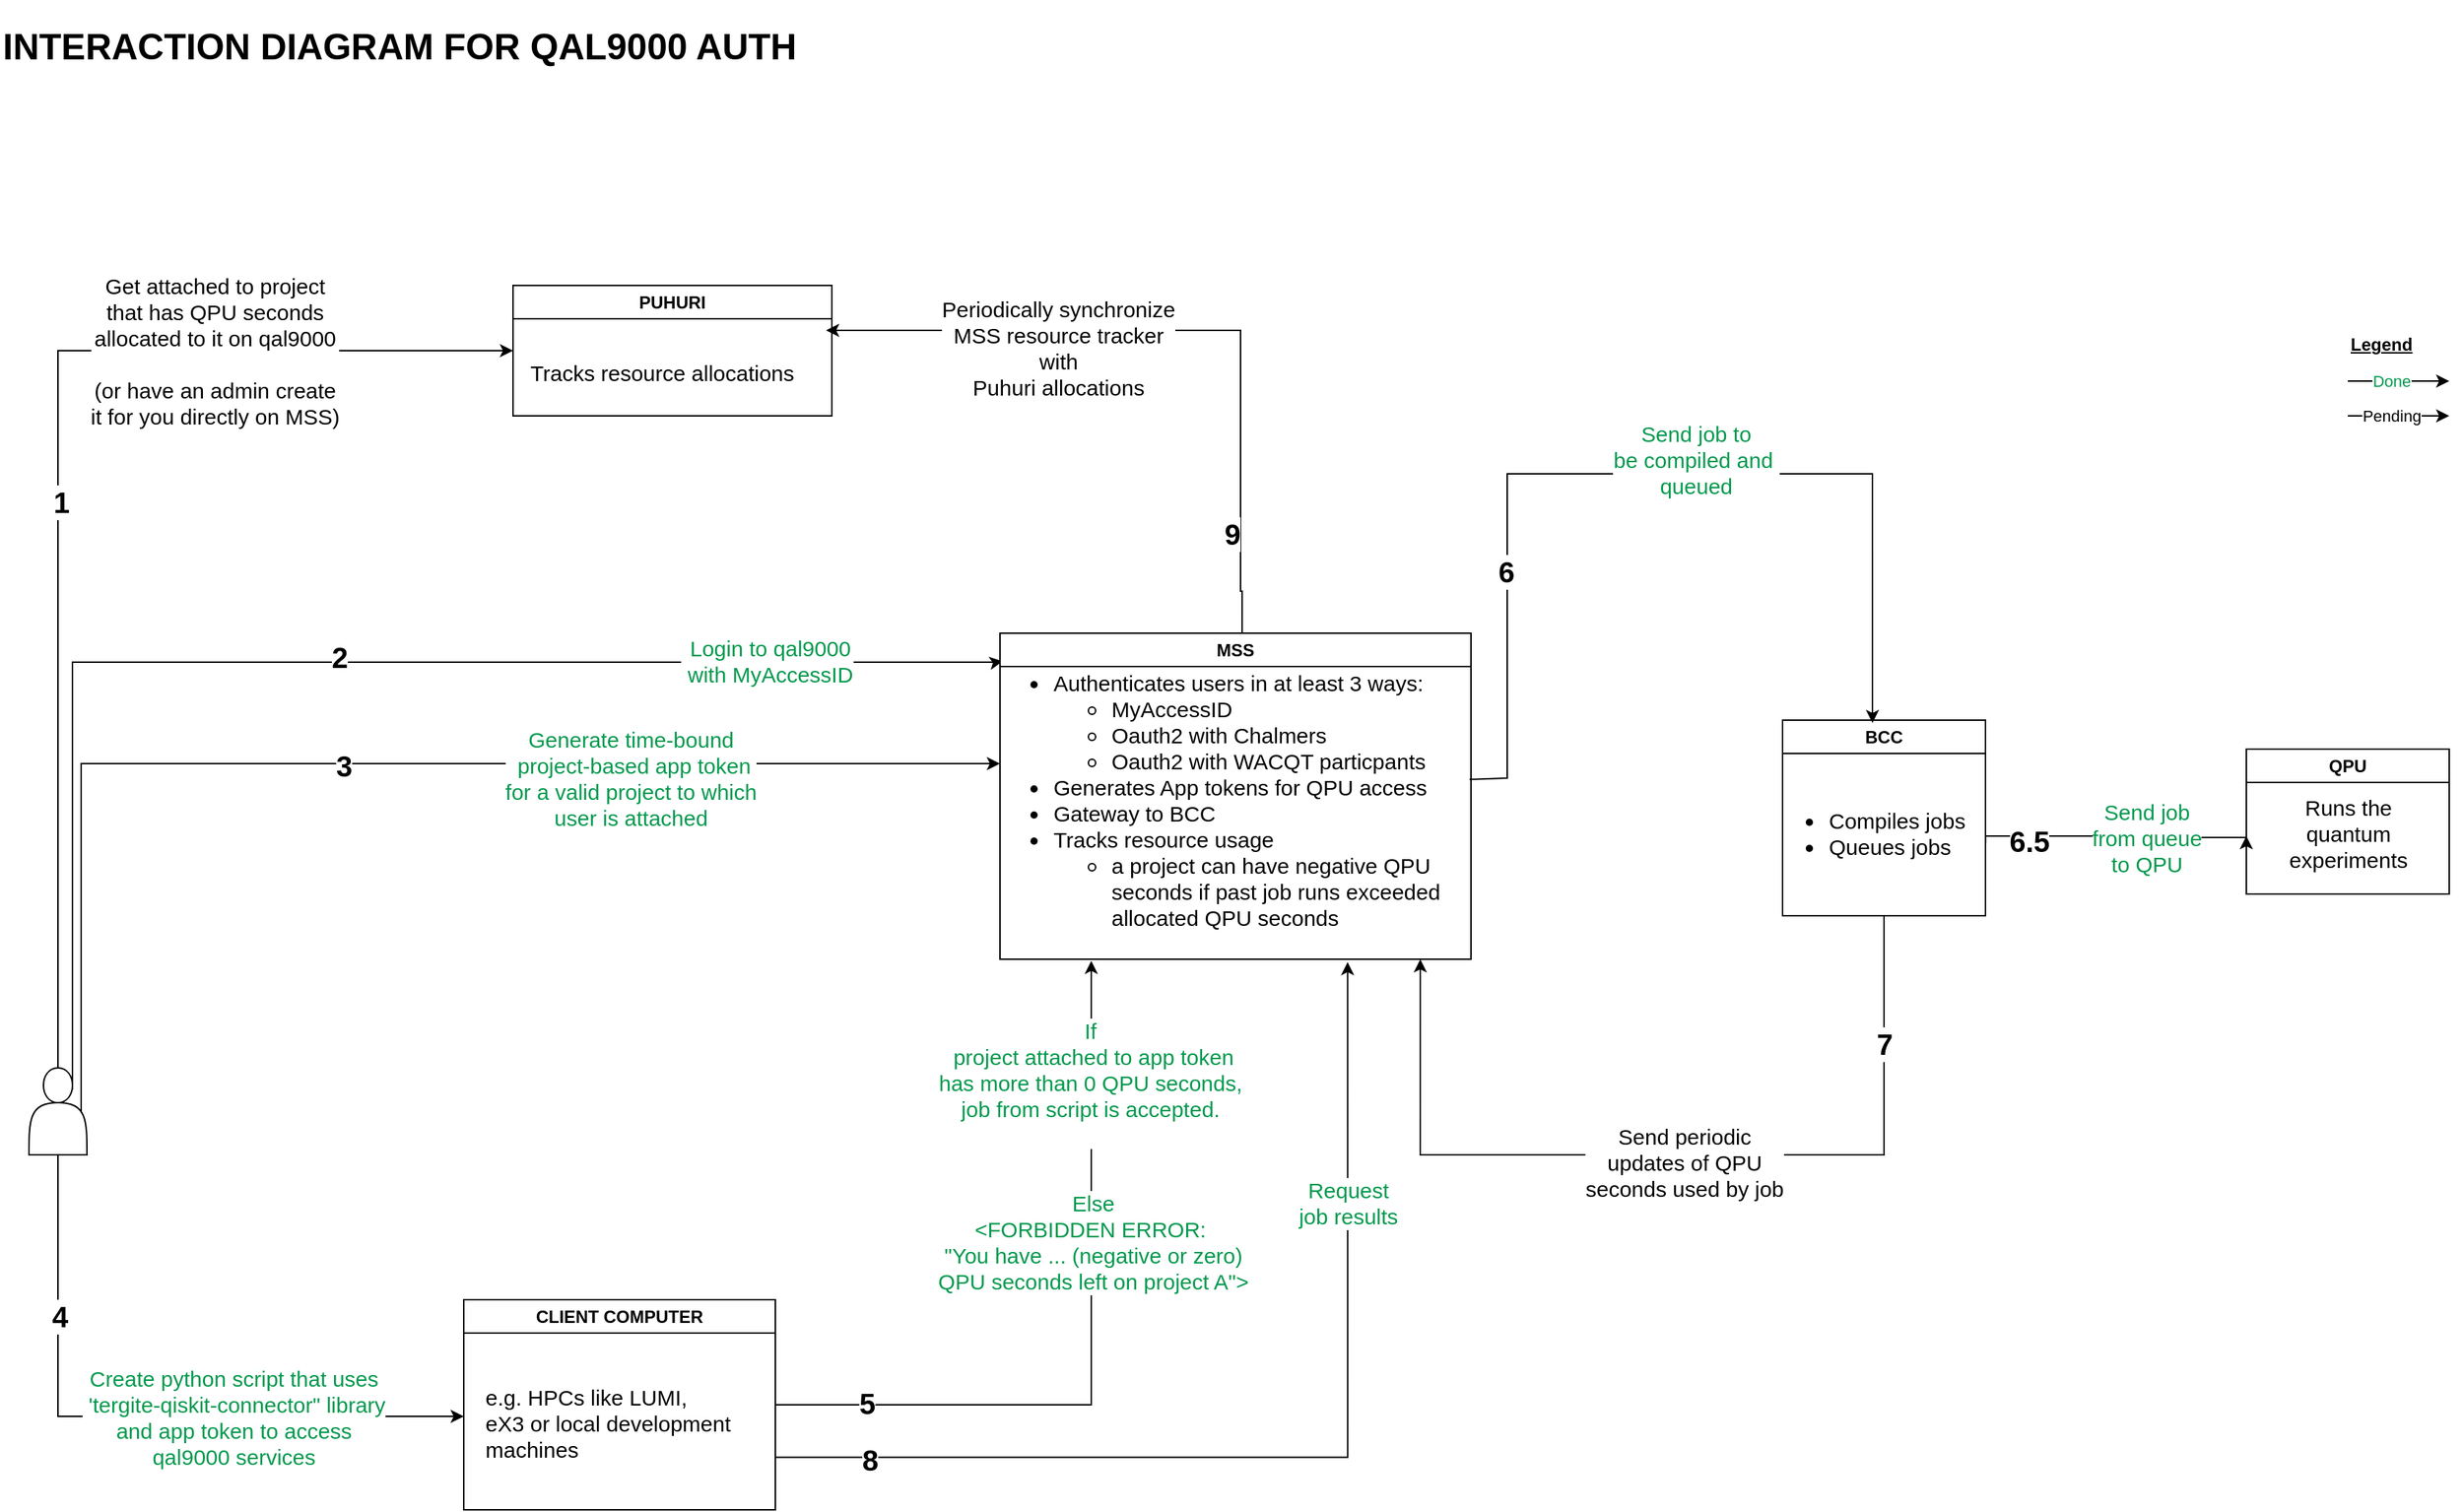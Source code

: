 <mxfile version="22.0.3" type="device">
  <diagram name="Page-1" id="YdI12fPbCOMbE4Z04Z38">
    <mxGraphModel dx="1976" dy="2221" grid="1" gridSize="10" guides="1" tooltips="1" connect="1" arrows="1" fold="1" page="1" pageScale="1" pageWidth="827" pageHeight="1169" math="0" shadow="0">
      <root>
        <mxCell id="0" />
        <mxCell id="1" parent="0" />
        <mxCell id="c6NTN3U9E4Sdu7_uxLUt-17" style="rounded=0;orthogonalLoop=1;jettySize=auto;html=1;exitX=0.75;exitY=0.25;exitDx=0;exitDy=0;exitPerimeter=0;edgeStyle=orthogonalEdgeStyle;entryX=0.006;entryY=0.086;entryDx=0;entryDy=0;entryPerimeter=0;" parent="1" source="c6NTN3U9E4Sdu7_uxLUt-1" target="c6NTN3U9E4Sdu7_uxLUt-7" edge="1">
          <mxGeometry relative="1" as="geometry">
            <mxPoint x="735.07" y="100.0" as="targetPoint" />
            <mxPoint x="100" y="404.08" as="sourcePoint" />
            <Array as="points">
              <mxPoint x="110" y="150" />
              <mxPoint x="748" y="150" />
              <mxPoint x="748" y="149" />
            </Array>
          </mxGeometry>
        </mxCell>
        <mxCell id="c6NTN3U9E4Sdu7_uxLUt-19" value="&lt;font color=&quot;#00994d&quot; style=&quot;font-size: 15px;&quot;&gt;&amp;nbsp;Login to qal9000&lt;br&gt;&amp;nbsp;with MyAccessID&lt;/font&gt;" style="edgeLabel;html=1;align=center;verticalAlign=middle;resizable=0;points=[];" parent="c6NTN3U9E4Sdu7_uxLUt-17" vertex="1" connectable="0">
          <mxGeometry x="0.652" y="1" relative="1" as="geometry">
            <mxPoint as="offset" />
          </mxGeometry>
        </mxCell>
        <mxCell id="ixGHIi7TNLsz5n2HLe45-2" value="&lt;font style=&quot;font-size: 20px;&quot;&gt;&lt;b&gt;2&lt;/b&gt;&lt;/font&gt;" style="edgeLabel;html=1;align=center;verticalAlign=middle;resizable=0;points=[];" parent="c6NTN3U9E4Sdu7_uxLUt-17" vertex="1" connectable="0">
          <mxGeometry x="0.021" y="4" relative="1" as="geometry">
            <mxPoint as="offset" />
          </mxGeometry>
        </mxCell>
        <mxCell id="c6NTN3U9E4Sdu7_uxLUt-1" value="" style="shape=actor;whiteSpace=wrap;html=1;" parent="1" vertex="1">
          <mxGeometry x="80" y="430" width="40" height="60" as="geometry" />
        </mxCell>
        <mxCell id="c6NTN3U9E4Sdu7_uxLUt-3" value="CLIENT COMPUTER" style="swimlane;whiteSpace=wrap;html=1;" parent="1" vertex="1">
          <mxGeometry x="380" y="590" width="215" height="145" as="geometry" />
        </mxCell>
        <mxCell id="c6NTN3U9E4Sdu7_uxLUt-4" value="&lt;font style=&quot;font-size: 15px;&quot;&gt;e.g. HPCs like LUMI,&lt;br&gt;eX3&amp;nbsp;or local development &lt;br&gt;machines&lt;/font&gt;" style="text;html=1;align=left;verticalAlign=middle;resizable=0;points=[];autosize=1;strokeColor=none;fillColor=none;" parent="c6NTN3U9E4Sdu7_uxLUt-3" vertex="1">
          <mxGeometry x="12.5" y="50" width="190" height="70" as="geometry" />
        </mxCell>
        <mxCell id="c6NTN3U9E4Sdu7_uxLUt-5" value="PUHURI" style="swimlane;whiteSpace=wrap;html=1;" parent="1" vertex="1">
          <mxGeometry x="414" y="-110" width="220" height="90" as="geometry" />
        </mxCell>
        <mxCell id="c6NTN3U9E4Sdu7_uxLUt-6" value="&lt;font style=&quot;font-size: 15px;&quot;&gt;Tracks resource allocations&lt;/font&gt;" style="text;html=1;align=left;verticalAlign=middle;resizable=0;points=[];autosize=1;strokeColor=none;fillColor=none;" parent="c6NTN3U9E4Sdu7_uxLUt-5" vertex="1">
          <mxGeometry x="10" y="45" width="210" height="30" as="geometry" />
        </mxCell>
        <mxCell id="c6NTN3U9E4Sdu7_uxLUt-7" value="MSS" style="swimlane;whiteSpace=wrap;html=1;" parent="1" vertex="1">
          <mxGeometry x="750" y="130" width="325" height="225" as="geometry" />
        </mxCell>
        <mxCell id="c6NTN3U9E4Sdu7_uxLUt-8" value="&lt;ul style=&quot;font-size: 15px;&quot;&gt;&lt;li&gt;&lt;font style=&quot;font-size: 15px;&quot;&gt;Authenticates users in at least 3&lt;/font&gt;&amp;nbsp;ways:&lt;/li&gt;&lt;ul&gt;&lt;li&gt;&lt;font style=&quot;font-size: 15px;&quot;&gt;MyAccessID&lt;/font&gt;&lt;/li&gt;&lt;li&gt;Oauth2 with Chalmers&lt;/li&gt;&lt;li&gt;Oauth2 with WACQT particpants&lt;/li&gt;&lt;/ul&gt;&lt;li&gt;Generates App tokens for QPU access&lt;/li&gt;&lt;li style=&quot;border-color: var(--border-color);&quot;&gt;Gateway to BCC&lt;/li&gt;&lt;li style=&quot;border-color: var(--border-color);&quot;&gt;Tracks resource usage&lt;/li&gt;&lt;ul&gt;&lt;li style=&quot;border-color: var(--border-color);&quot;&gt;a project can have negative QPU&lt;br&gt;seconds if past job runs exceeded&lt;br&gt;allocated QPU seconds&lt;/li&gt;&lt;/ul&gt;&lt;/ul&gt;" style="text;html=1;align=left;verticalAlign=middle;resizable=0;points=[];autosize=1;strokeColor=none;fillColor=none;" parent="c6NTN3U9E4Sdu7_uxLUt-7" vertex="1">
          <mxGeometry x="-5" y="5" width="330" height="220" as="geometry" />
        </mxCell>
        <mxCell id="c6NTN3U9E4Sdu7_uxLUt-13" value="BCC" style="swimlane;whiteSpace=wrap;html=1;startSize=23;" parent="1" vertex="1">
          <mxGeometry x="1290" y="190" width="140" height="135" as="geometry" />
        </mxCell>
        <mxCell id="c6NTN3U9E4Sdu7_uxLUt-14" value="&lt;ul style=&quot;font-size: 15px;&quot;&gt;&lt;li&gt;Compiles jobs&lt;/li&gt;&lt;li&gt;Queues jobs&lt;/li&gt;&lt;/ul&gt;" style="text;html=1;align=left;verticalAlign=middle;resizable=0;points=[];autosize=1;strokeColor=none;fillColor=none;" parent="c6NTN3U9E4Sdu7_uxLUt-13" vertex="1">
          <mxGeometry x="-10" y="37.5" width="160" height="80" as="geometry" />
        </mxCell>
        <mxCell id="c6NTN3U9E4Sdu7_uxLUt-15" value="QPU" style="swimlane;whiteSpace=wrap;html=1;startSize=23;" parent="1" vertex="1">
          <mxGeometry x="1610" y="210" width="140" height="100" as="geometry" />
        </mxCell>
        <mxCell id="c6NTN3U9E4Sdu7_uxLUt-16" value="&lt;div&gt;&lt;span style=&quot;font-size: 15px;&quot;&gt;&lt;br&gt;&lt;/span&gt;&lt;/div&gt;" style="text;html=1;align=left;verticalAlign=middle;resizable=0;points=[];autosize=1;strokeColor=none;fillColor=none;" parent="c6NTN3U9E4Sdu7_uxLUt-15" vertex="1">
          <mxGeometry x="40" y="62.5" width="20" height="30" as="geometry" />
        </mxCell>
        <mxCell id="n2bnOLfeetu0Hnq29D8m-7" value="&lt;font style=&quot;font-size: 15px;&quot;&gt;Runs the&lt;br&gt;quantum &lt;br&gt;experiments&lt;/font&gt;" style="text;html=1;align=center;verticalAlign=middle;resizable=0;points=[];autosize=1;strokeColor=none;fillColor=none;" parent="c6NTN3U9E4Sdu7_uxLUt-15" vertex="1">
          <mxGeometry x="15" y="22.5" width="110" height="70" as="geometry" />
        </mxCell>
        <mxCell id="c6NTN3U9E4Sdu7_uxLUt-18" style="rounded=0;orthogonalLoop=1;jettySize=auto;html=1;entryX=0;entryY=0.5;entryDx=0;entryDy=0;exitX=0.5;exitY=0;exitDx=0;exitDy=0;edgeStyle=orthogonalEdgeStyle;" parent="1" source="c6NTN3U9E4Sdu7_uxLUt-1" target="c6NTN3U9E4Sdu7_uxLUt-5" edge="1">
          <mxGeometry relative="1" as="geometry">
            <mxPoint x="60" y="415" as="sourcePoint" />
            <mxPoint x="364" y="-95" as="targetPoint" />
          </mxGeometry>
        </mxCell>
        <mxCell id="c6NTN3U9E4Sdu7_uxLUt-20" value="&lt;font style=&quot;font-size: 15px;&quot;&gt;Get attached to project&lt;br&gt;that has QPU seconds&lt;br&gt;allocated to it on qal9000&lt;br&gt;&lt;br&gt;(or have an admin create&lt;br&gt;it for you directly on MSS)&lt;br&gt;&lt;/font&gt;" style="edgeLabel;html=1;align=center;verticalAlign=middle;resizable=0;points=[];" parent="c6NTN3U9E4Sdu7_uxLUt-18" vertex="1" connectable="0">
          <mxGeometry x="0.491" relative="1" as="geometry">
            <mxPoint as="offset" />
          </mxGeometry>
        </mxCell>
        <mxCell id="ixGHIi7TNLsz5n2HLe45-3" value="&lt;font style=&quot;font-size: 20px;&quot;&gt;&lt;b&gt;1&lt;/b&gt;&lt;/font&gt;" style="edgeLabel;html=1;align=center;verticalAlign=middle;resizable=0;points=[];" parent="c6NTN3U9E4Sdu7_uxLUt-18" vertex="1" connectable="0">
          <mxGeometry x="-0.033" y="-2" relative="1" as="geometry">
            <mxPoint as="offset" />
          </mxGeometry>
        </mxCell>
        <mxCell id="c6NTN3U9E4Sdu7_uxLUt-21" style="rounded=0;orthogonalLoop=1;jettySize=auto;html=1;exitX=0.9;exitY=0.5;exitDx=0;exitDy=0;exitPerimeter=0;edgeStyle=orthogonalEdgeStyle;entryX=0.016;entryY=0.059;entryDx=0;entryDy=0;entryPerimeter=0;" parent="1" source="c6NTN3U9E4Sdu7_uxLUt-1" edge="1">
          <mxGeometry relative="1" as="geometry">
            <mxPoint x="116" y="500" as="sourcePoint" />
            <mxPoint x="750.0" y="220.03" as="targetPoint" />
            <Array as="points">
              <mxPoint x="116" y="220" />
            </Array>
          </mxGeometry>
        </mxCell>
        <mxCell id="c6NTN3U9E4Sdu7_uxLUt-22" value="&lt;b&gt;&lt;font style=&quot;font-size: 20px;&quot;&gt;3&lt;/font&gt;&lt;/b&gt;" style="edgeLabel;html=1;align=center;verticalAlign=middle;resizable=0;points=[];" parent="c6NTN3U9E4Sdu7_uxLUt-21" vertex="1" connectable="0">
          <mxGeometry x="0.652" y="1" relative="1" as="geometry">
            <mxPoint x="-301" y="2" as="offset" />
          </mxGeometry>
        </mxCell>
        <mxCell id="ixGHIi7TNLsz5n2HLe45-4" value="&lt;font style=&quot;font-size: 15px;&quot;&gt;&lt;font color=&quot;#00994d&quot;&gt;Generate time-bound&lt;br&gt;&amp;nbsp;project-based app token&lt;br&gt;for a valid project to which&lt;br&gt;user is attached&lt;/font&gt;&lt;br&gt;&lt;/font&gt;" style="edgeLabel;html=1;align=center;verticalAlign=middle;resizable=0;points=[];" parent="c6NTN3U9E4Sdu7_uxLUt-21" vertex="1" connectable="0">
          <mxGeometry x="0.416" y="1" relative="1" as="geometry">
            <mxPoint y="11" as="offset" />
          </mxGeometry>
        </mxCell>
        <mxCell id="c6NTN3U9E4Sdu7_uxLUt-23" style="rounded=0;orthogonalLoop=1;jettySize=auto;html=1;entryX=0;entryY=0.5;entryDx=0;entryDy=0;exitX=0.5;exitY=1;exitDx=0;exitDy=0;edgeStyle=orthogonalEdgeStyle;" parent="1" source="c6NTN3U9E4Sdu7_uxLUt-1" edge="1">
          <mxGeometry relative="1" as="geometry">
            <mxPoint x="100" y="498" as="sourcePoint" />
            <mxPoint x="380" y="670.5" as="targetPoint" />
            <Array as="points">
              <mxPoint x="100" y="671" />
            </Array>
          </mxGeometry>
        </mxCell>
        <mxCell id="c6NTN3U9E4Sdu7_uxLUt-24" value="&lt;b&gt;&lt;font style=&quot;font-size: 20px;&quot;&gt;4&lt;/font&gt;&lt;/b&gt;" style="edgeLabel;html=1;align=center;verticalAlign=middle;resizable=0;points=[];" parent="c6NTN3U9E4Sdu7_uxLUt-23" vertex="1" connectable="0">
          <mxGeometry x="0.652" y="1" relative="1" as="geometry">
            <mxPoint x="-199" y="-69" as="offset" />
          </mxGeometry>
        </mxCell>
        <mxCell id="ixGHIi7TNLsz5n2HLe45-5" value="&lt;font style=&quot;font-size: 15px;&quot;&gt;&lt;font color=&quot;#00994d&quot;&gt;Create python script that uses&lt;br&gt;&amp;nbsp;&#39;tergite-qiskit-connector&quot; library &lt;br&gt;and app token to access&lt;br&gt;qal9000 services&lt;/font&gt;&lt;br&gt;&lt;/font&gt;" style="edgeLabel;html=1;align=center;verticalAlign=middle;resizable=0;points=[];" parent="c6NTN3U9E4Sdu7_uxLUt-23" vertex="1" connectable="0">
          <mxGeometry x="0.036" y="1" relative="1" as="geometry">
            <mxPoint x="63" y="1" as="offset" />
          </mxGeometry>
        </mxCell>
        <mxCell id="c6NTN3U9E4Sdu7_uxLUt-27" style="rounded=0;orthogonalLoop=1;jettySize=auto;html=1;exitX=1;exitY=0.75;exitDx=0;exitDy=0;edgeStyle=orthogonalEdgeStyle;entryX=0.742;entryY=1.009;entryDx=0;entryDy=0;entryPerimeter=0;" parent="1" source="c6NTN3U9E4Sdu7_uxLUt-3" target="c6NTN3U9E4Sdu7_uxLUt-8" edge="1">
          <mxGeometry relative="1" as="geometry">
            <mxPoint x="770" y="519" as="sourcePoint" />
            <mxPoint x="1000" y="340" as="targetPoint" />
          </mxGeometry>
        </mxCell>
        <mxCell id="c6NTN3U9E4Sdu7_uxLUt-28" value="&lt;b&gt;&lt;font style=&quot;font-size: 20px;&quot;&gt;8&lt;/font&gt;&lt;/b&gt;" style="edgeLabel;html=1;align=center;verticalAlign=middle;resizable=0;points=[];" parent="c6NTN3U9E4Sdu7_uxLUt-27" vertex="1" connectable="0">
          <mxGeometry x="0.652" y="1" relative="1" as="geometry">
            <mxPoint x="-329" y="215" as="offset" />
          </mxGeometry>
        </mxCell>
        <mxCell id="n2bnOLfeetu0Hnq29D8m-3" value="&lt;font style=&quot;font-size: 15px;&quot;&gt;&lt;font color=&quot;#00994d&quot;&gt;Request &lt;br&gt;job results&lt;/font&gt;&lt;br&gt;&lt;/font&gt;" style="edgeLabel;html=1;align=center;verticalAlign=middle;resizable=0;points=[];" parent="c6NTN3U9E4Sdu7_uxLUt-27" vertex="1" connectable="0">
          <mxGeometry x="0.707" relative="1" as="geometry">
            <mxPoint y="58" as="offset" />
          </mxGeometry>
        </mxCell>
        <mxCell id="c6NTN3U9E4Sdu7_uxLUt-32" style="rounded=0;orthogonalLoop=1;jettySize=auto;html=1;exitX=1.003;exitY=0.436;exitDx=0;exitDy=0;exitPerimeter=0;edgeStyle=orthogonalEdgeStyle;entryX=0.443;entryY=0.015;entryDx=0;entryDy=0;entryPerimeter=0;" parent="1" source="c6NTN3U9E4Sdu7_uxLUt-8" target="c6NTN3U9E4Sdu7_uxLUt-13" edge="1">
          <mxGeometry relative="1" as="geometry">
            <mxPoint x="1059.88" y="230.01" as="sourcePoint" />
            <mxPoint x="1350" y="30" as="targetPoint" />
            <Array as="points">
              <mxPoint x="1074" y="231" />
              <mxPoint x="1100" y="230" />
              <mxPoint x="1100" y="20" />
              <mxPoint x="1352" y="20" />
            </Array>
          </mxGeometry>
        </mxCell>
        <mxCell id="c6NTN3U9E4Sdu7_uxLUt-33" value="&lt;b&gt;&lt;font style=&quot;font-size: 20px;&quot;&gt;6&lt;/font&gt;&lt;/b&gt;" style="edgeLabel;html=1;align=center;verticalAlign=middle;resizable=0;points=[];" parent="c6NTN3U9E4Sdu7_uxLUt-32" vertex="1" connectable="0">
          <mxGeometry x="0.652" y="1" relative="1" as="geometry">
            <mxPoint x="-254" y="10" as="offset" />
          </mxGeometry>
        </mxCell>
        <mxCell id="n2bnOLfeetu0Hnq29D8m-4" value="&lt;font style=&quot;font-size: 15px;&quot;&gt;Send job to&lt;br&gt;be compiled and&amp;nbsp;&lt;br&gt;queued&lt;br&gt;&lt;/font&gt;" style="edgeLabel;html=1;align=center;verticalAlign=middle;resizable=0;points=[];fontColor=#00994D;" parent="c6NTN3U9E4Sdu7_uxLUt-32" vertex="1" connectable="0">
          <mxGeometry x="-0.372" y="3" relative="1" as="geometry">
            <mxPoint x="133" y="-40" as="offset" />
          </mxGeometry>
        </mxCell>
        <mxCell id="c6NTN3U9E4Sdu7_uxLUt-35" style="rounded=0;orthogonalLoop=1;jettySize=auto;html=1;exitX=0.5;exitY=1;exitDx=0;exitDy=0;edgeStyle=orthogonalEdgeStyle;entryX=0.894;entryY=1;entryDx=0;entryDy=0;entryPerimeter=0;" parent="1" source="c6NTN3U9E4Sdu7_uxLUt-13" target="c6NTN3U9E4Sdu7_uxLUt-8" edge="1">
          <mxGeometry relative="1" as="geometry">
            <mxPoint x="1365.08" y="385.02" as="sourcePoint" />
            <mxPoint x="1040" y="340" as="targetPoint" />
            <Array as="points">
              <mxPoint x="1360" y="490" />
              <mxPoint x="1040" y="490" />
            </Array>
          </mxGeometry>
        </mxCell>
        <mxCell id="c6NTN3U9E4Sdu7_uxLUt-36" value="&lt;b&gt;&lt;font style=&quot;font-size: 20px;&quot;&gt;7&lt;/font&gt;&lt;/b&gt;" style="edgeLabel;html=1;align=center;verticalAlign=middle;resizable=0;points=[];" parent="c6NTN3U9E4Sdu7_uxLUt-35" vertex="1" connectable="0">
          <mxGeometry x="0.652" y="1" relative="1" as="geometry">
            <mxPoint x="321" y="-50" as="offset" />
          </mxGeometry>
        </mxCell>
        <mxCell id="n2bnOLfeetu0Hnq29D8m-5" value="&lt;font style=&quot;font-size: 15px;&quot;&gt;Send periodic &lt;br&gt;updates of QPU&lt;br&gt;seconds used by job&lt;br&gt;&lt;/font&gt;" style="edgeLabel;html=1;align=center;verticalAlign=middle;resizable=0;points=[];" parent="c6NTN3U9E4Sdu7_uxLUt-35" vertex="1" connectable="0">
          <mxGeometry x="0.044" y="2" relative="1" as="geometry">
            <mxPoint x="20" y="3" as="offset" />
          </mxGeometry>
        </mxCell>
        <mxCell id="c6NTN3U9E4Sdu7_uxLUt-37" style="edgeStyle=orthogonalEdgeStyle;rounded=0;orthogonalLoop=1;jettySize=auto;html=1;exitX=0.938;exitY=0.594;exitDx=0;exitDy=0;exitPerimeter=0;" parent="1" source="c6NTN3U9E4Sdu7_uxLUt-14" edge="1">
          <mxGeometry relative="1" as="geometry">
            <mxPoint x="1610" y="270" as="targetPoint" />
            <Array as="points">
              <mxPoint x="1430" y="270" />
              <mxPoint x="1525" y="270" />
              <mxPoint x="1525" y="271" />
            </Array>
          </mxGeometry>
        </mxCell>
        <mxCell id="n2bnOLfeetu0Hnq29D8m-8" value="&lt;font style=&quot;font-size: 20px;&quot;&gt;&lt;b&gt;6.5&lt;/b&gt;&lt;/font&gt;" style="edgeLabel;html=1;align=center;verticalAlign=middle;resizable=0;points=[];" parent="c6NTN3U9E4Sdu7_uxLUt-37" vertex="1" connectable="0">
          <mxGeometry x="-0.349" relative="1" as="geometry">
            <mxPoint x="-26" y="3" as="offset" />
          </mxGeometry>
        </mxCell>
        <mxCell id="n2bnOLfeetu0Hnq29D8m-11" value="&lt;span style=&quot;font-size: 15px;&quot;&gt;&lt;font color=&quot;#00994d&quot;&gt;Send job&lt;br&gt;from queue&lt;br&gt;to QPU&lt;/font&gt;&lt;br&gt;&lt;/span&gt;" style="edgeLabel;html=1;align=center;verticalAlign=middle;resizable=0;points=[];" parent="c6NTN3U9E4Sdu7_uxLUt-37" vertex="1" connectable="0">
          <mxGeometry x="0.043" y="-1" relative="1" as="geometry">
            <mxPoint x="18" as="offset" />
          </mxGeometry>
        </mxCell>
        <mxCell id="c6NTN3U9E4Sdu7_uxLUt-41" style="rounded=0;orthogonalLoop=1;jettySize=auto;html=1;exitX=0.539;exitY=-0.005;exitDx=0;exitDy=0;edgeStyle=orthogonalEdgeStyle;exitPerimeter=0;" parent="1" edge="1">
          <mxGeometry relative="1" as="geometry">
            <mxPoint x="630" y="-79" as="targetPoint" />
            <mxPoint x="917.09" y="130.0" as="sourcePoint" />
            <Array as="points">
              <mxPoint x="917" y="101" />
              <mxPoint x="916" y="101" />
              <mxPoint x="916" y="-79" />
              <mxPoint x="635" y="-79" />
            </Array>
          </mxGeometry>
        </mxCell>
        <mxCell id="c6NTN3U9E4Sdu7_uxLUt-43" value="&lt;font style=&quot;font-size: 20px;&quot;&gt;&lt;b&gt;9&lt;/b&gt;&lt;/font&gt;" style="edgeLabel;html=1;align=center;verticalAlign=middle;resizable=0;points=[];" parent="c6NTN3U9E4Sdu7_uxLUt-41" vertex="1" connectable="0">
          <mxGeometry x="0.029" y="-3" relative="1" as="geometry">
            <mxPoint x="39" y="143" as="offset" />
          </mxGeometry>
        </mxCell>
        <mxCell id="n2bnOLfeetu0Hnq29D8m-12" value="&lt;font style=&quot;font-size: 15px;&quot;&gt;Periodically synchronize&lt;br&gt;MSS resource tracker&lt;br&gt;with&lt;br&gt;Puhuri allocations&lt;br&gt;&lt;/font&gt;" style="edgeLabel;html=1;align=center;verticalAlign=middle;resizable=0;points=[];" parent="c6NTN3U9E4Sdu7_uxLUt-41" vertex="1" connectable="0">
          <mxGeometry x="-0.007" y="1" relative="1" as="geometry">
            <mxPoint x="-90" y="11" as="offset" />
          </mxGeometry>
        </mxCell>
        <mxCell id="c6NTN3U9E4Sdu7_uxLUt-48" style="rounded=0;orthogonalLoop=1;jettySize=auto;html=1;exitX=1;exitY=0.5;exitDx=0;exitDy=0;edgeStyle=orthogonalEdgeStyle;entryX=0.206;entryY=1.005;entryDx=0;entryDy=0;entryPerimeter=0;" parent="1" source="c6NTN3U9E4Sdu7_uxLUt-3" target="c6NTN3U9E4Sdu7_uxLUt-8" edge="1">
          <mxGeometry relative="1" as="geometry">
            <mxPoint x="530" y="662.5" as="sourcePoint" />
            <mxPoint x="815" y="340" as="targetPoint" />
          </mxGeometry>
        </mxCell>
        <mxCell id="c6NTN3U9E4Sdu7_uxLUt-49" value="&lt;b&gt;&lt;font style=&quot;font-size: 20px;&quot;&gt;5&lt;/font&gt;&lt;/b&gt;" style="edgeLabel;html=1;align=center;verticalAlign=middle;resizable=0;points=[];" parent="c6NTN3U9E4Sdu7_uxLUt-48" vertex="1" connectable="0">
          <mxGeometry x="0.652" y="1" relative="1" as="geometry">
            <mxPoint x="-154" y="213" as="offset" />
          </mxGeometry>
        </mxCell>
        <mxCell id="n2bnOLfeetu0Hnq29D8m-1" value="&lt;span style=&quot;font-size: 15px;&quot;&gt;&lt;font color=&quot;#00994d&quot;&gt;If&lt;br&gt;&amp;nbsp;project attached to app token&lt;br&gt;has more than 0 QPU seconds,&lt;br&gt;job from script is accepted.&lt;br&gt;&lt;/font&gt;&lt;br&gt;&lt;/span&gt;" style="edgeLabel;html=1;align=center;verticalAlign=middle;resizable=0;points=[];" parent="c6NTN3U9E4Sdu7_uxLUt-48" vertex="1" connectable="0">
          <mxGeometry x="0.58" y="1" relative="1" as="geometry">
            <mxPoint y="-26" as="offset" />
          </mxGeometry>
        </mxCell>
        <mxCell id="n2bnOLfeetu0Hnq29D8m-2" value="&lt;font color=&quot;#00994d&quot;&gt;&lt;font style=&quot;font-size: 15px;&quot;&gt;Else&lt;/font&gt;&lt;br style=&quot;border-color: var(--border-color); font-size: 15px;&quot;&gt;&lt;span style=&quot;font-size: 15px;&quot;&gt;&amp;lt;FORBIDDEN ERROR:&amp;nbsp;&lt;/span&gt;&lt;br style=&quot;border-color: var(--border-color); font-size: 15px;&quot;&gt;&lt;span style=&quot;font-size: 15px;&quot;&gt;&quot;You have ... (negative or zero)&lt;/span&gt;&lt;br style=&quot;border-color: var(--border-color); font-size: 15px;&quot;&gt;&lt;span style=&quot;font-size: 15px;&quot;&gt;QPU seconds left on project A&quot;&amp;gt;&lt;/span&gt;&lt;/font&gt;" style="edgeLabel;html=1;align=center;verticalAlign=middle;resizable=0;points=[];" parent="c6NTN3U9E4Sdu7_uxLUt-48" vertex="1" connectable="0">
          <mxGeometry x="0.245" y="-1" relative="1" as="geometry">
            <mxPoint y="-4" as="offset" />
          </mxGeometry>
        </mxCell>
        <mxCell id="c6NTN3U9E4Sdu7_uxLUt-50" value="&lt;h1&gt;&lt;span style=&quot;font-size: 25px;&quot;&gt;INTERACTION DIAGRAM FOR QAL9000 AUTH&lt;/span&gt;&lt;/h1&gt;" style="text;html=1;strokeColor=none;fillColor=none;align=left;verticalAlign=middle;whiteSpace=wrap;rounded=0;" parent="1" vertex="1">
          <mxGeometry x="60" y="-290" width="600" height="30" as="geometry" />
        </mxCell>
        <mxCell id="SKFivGu764VEOLWTV1KA-14" value="" style="group" parent="1" vertex="1" connectable="0">
          <mxGeometry x="1680" y="-84" width="70" height="64" as="geometry" />
        </mxCell>
        <mxCell id="SKFivGu764VEOLWTV1KA-9" value="" style="endArrow=classic;html=1;rounded=0;" parent="SKFivGu764VEOLWTV1KA-14" edge="1">
          <mxGeometry width="50" height="50" relative="1" as="geometry">
            <mxPoint y="40" as="sourcePoint" />
            <mxPoint x="70" y="40" as="targetPoint" />
          </mxGeometry>
        </mxCell>
        <mxCell id="SKFivGu764VEOLWTV1KA-10" value="&lt;font color=&quot;#00994d&quot;&gt;Done&lt;/font&gt;" style="edgeLabel;html=1;align=center;verticalAlign=middle;resizable=0;points=[];" parent="SKFivGu764VEOLWTV1KA-9" vertex="1" connectable="0">
          <mxGeometry x="-0.15" relative="1" as="geometry">
            <mxPoint as="offset" />
          </mxGeometry>
        </mxCell>
        <mxCell id="SKFivGu764VEOLWTV1KA-12" value="" style="endArrow=classic;html=1;rounded=0;" parent="SKFivGu764VEOLWTV1KA-14" edge="1">
          <mxGeometry width="50" height="50" relative="1" as="geometry">
            <mxPoint y="64" as="sourcePoint" />
            <mxPoint x="70" y="64" as="targetPoint" />
          </mxGeometry>
        </mxCell>
        <mxCell id="SKFivGu764VEOLWTV1KA-13" value="Pending" style="edgeLabel;html=1;align=center;verticalAlign=middle;resizable=0;points=[];" parent="SKFivGu764VEOLWTV1KA-12" vertex="1" connectable="0">
          <mxGeometry x="-0.15" relative="1" as="geometry">
            <mxPoint as="offset" />
          </mxGeometry>
        </mxCell>
        <mxCell id="SKFivGu764VEOLWTV1KA-5" value="&lt;b&gt;&lt;u&gt;Legend&lt;/u&gt;&lt;/b&gt;" style="text;html=1;strokeColor=none;fillColor=none;align=left;verticalAlign=middle;whiteSpace=wrap;rounded=0;" parent="SKFivGu764VEOLWTV1KA-14" vertex="1">
          <mxGeometry width="60" height="30" as="geometry" />
        </mxCell>
      </root>
    </mxGraphModel>
  </diagram>
</mxfile>
